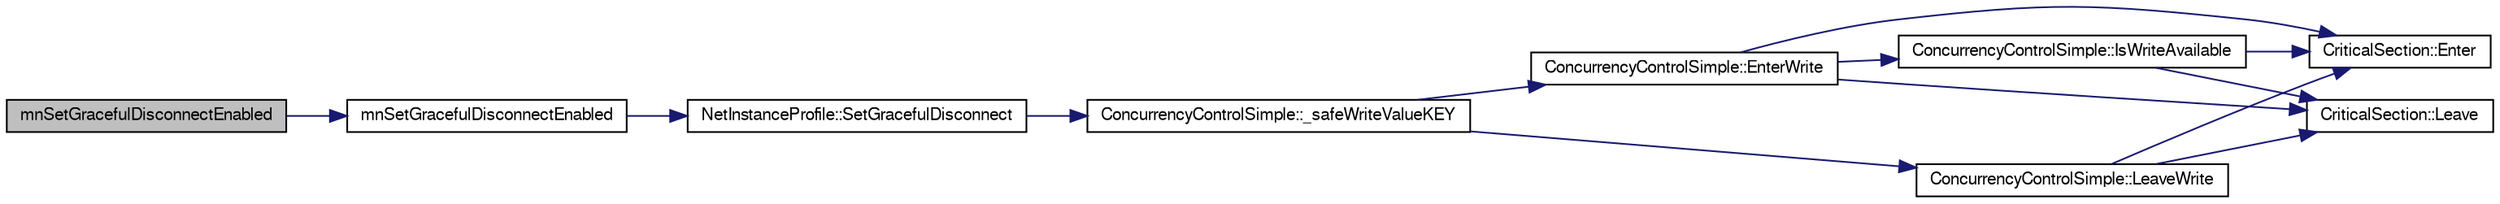 digraph G
{
  edge [fontname="FreeSans",fontsize="10",labelfontname="FreeSans",labelfontsize="10"];
  node [fontname="FreeSans",fontsize="10",shape=record];
  rankdir=LR;
  Node1 [label="mnSetGracefulDisconnectEnabled",height=0.2,width=0.4,color="black", fillcolor="grey75", style="filled" fontcolor="black"];
  Node1 -> Node2 [color="midnightblue",fontsize="10",style="solid",fontname="FreeSans"];
  Node2 [label="mnSetGracefulDisconnectEnabled",height=0.2,width=0.4,color="black", fillcolor="white", style="filled",URL="$group__proc_commands.html#gab962af06b2cd8b5c5749cb49a1ae0631"];
  Node2 -> Node3 [color="midnightblue",fontsize="10",style="solid",fontname="FreeSans"];
  Node3 [label="NetInstanceProfile::SetGracefulDisconnect",height=0.2,width=0.4,color="black", fillcolor="white", style="filled",URL="$class_net_instance_profile.html#aa4aac0c5a8b1605ea91319e05f3bb3fc"];
  Node3 -> Node4 [color="midnightblue",fontsize="10",style="solid",fontname="FreeSans"];
  Node4 [label="ConcurrencyControlSimple::_safeWriteValueKEY",height=0.2,width=0.4,color="black", fillcolor="white", style="filled",URL="$class_concurrency_control_simple.html#a9a6426970c37f7e3bfce8f4c9e9f9df5"];
  Node4 -> Node5 [color="midnightblue",fontsize="10",style="solid",fontname="FreeSans"];
  Node5 [label="ConcurrencyControlSimple::EnterWrite",height=0.2,width=0.4,color="black", fillcolor="white", style="filled",URL="$class_concurrency_control_simple.html#a0ed58a5f089ec4f50b81dc9c14aaa165"];
  Node5 -> Node6 [color="midnightblue",fontsize="10",style="solid",fontname="FreeSans"];
  Node6 [label="CriticalSection::Enter",height=0.2,width=0.4,color="black", fillcolor="white", style="filled",URL="$class_critical_section.html#a509be5342b2f07ae06e1af5d9e08b871"];
  Node5 -> Node7 [color="midnightblue",fontsize="10",style="solid",fontname="FreeSans"];
  Node7 [label="ConcurrencyControlSimple::IsWriteAvailable",height=0.2,width=0.4,color="black", fillcolor="white", style="filled",URL="$class_concurrency_control_simple.html#a918a8f124fce81471cfc7d65c2ee8332"];
  Node7 -> Node6 [color="midnightblue",fontsize="10",style="solid",fontname="FreeSans"];
  Node7 -> Node8 [color="midnightblue",fontsize="10",style="solid",fontname="FreeSans"];
  Node8 [label="CriticalSection::Leave",height=0.2,width=0.4,color="black", fillcolor="white", style="filled",URL="$class_critical_section.html#a6fa0931385f066492f31fc98e3fca657"];
  Node5 -> Node8 [color="midnightblue",fontsize="10",style="solid",fontname="FreeSans"];
  Node4 -> Node9 [color="midnightblue",fontsize="10",style="solid",fontname="FreeSans"];
  Node9 [label="ConcurrencyControlSimple::LeaveWrite",height=0.2,width=0.4,color="black", fillcolor="white", style="filled",URL="$class_concurrency_control_simple.html#afb64468163c99624de72611a1fff4846"];
  Node9 -> Node6 [color="midnightblue",fontsize="10",style="solid",fontname="FreeSans"];
  Node9 -> Node8 [color="midnightblue",fontsize="10",style="solid",fontname="FreeSans"];
}
